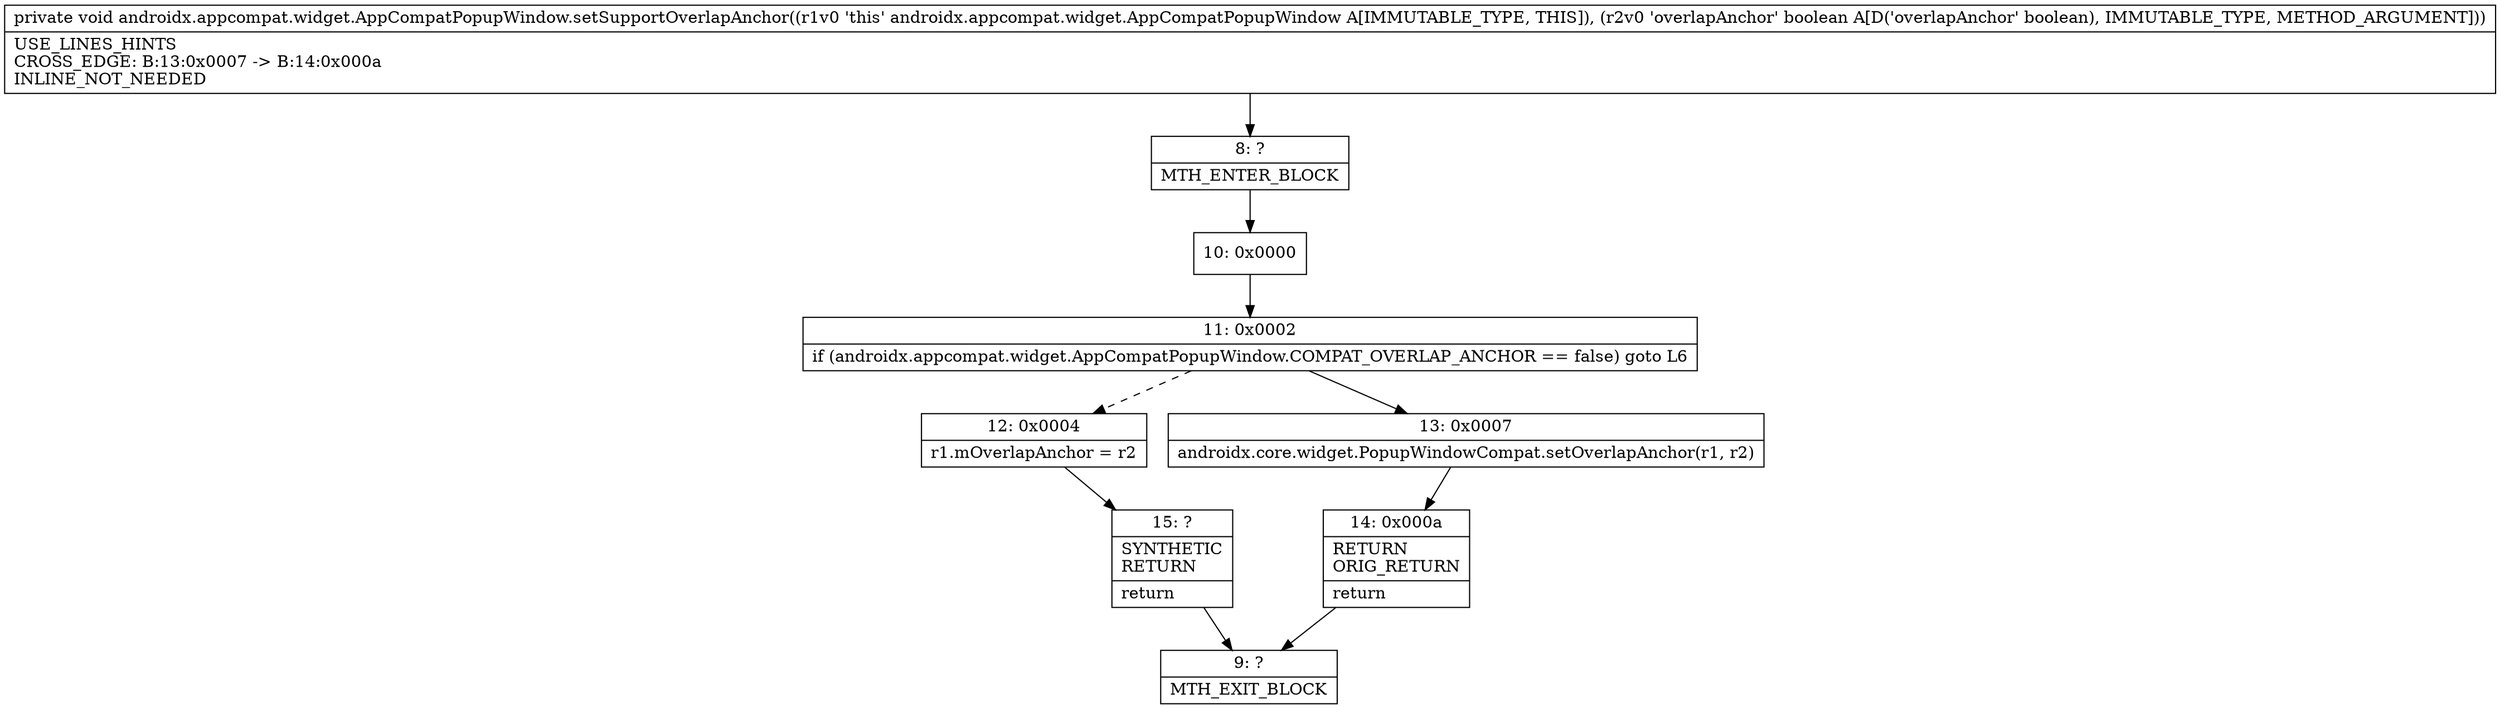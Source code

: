digraph "CFG forandroidx.appcompat.widget.AppCompatPopupWindow.setSupportOverlapAnchor(Z)V" {
Node_8 [shape=record,label="{8\:\ ?|MTH_ENTER_BLOCK\l}"];
Node_10 [shape=record,label="{10\:\ 0x0000}"];
Node_11 [shape=record,label="{11\:\ 0x0002|if (androidx.appcompat.widget.AppCompatPopupWindow.COMPAT_OVERLAP_ANCHOR == false) goto L6\l}"];
Node_12 [shape=record,label="{12\:\ 0x0004|r1.mOverlapAnchor = r2\l}"];
Node_15 [shape=record,label="{15\:\ ?|SYNTHETIC\lRETURN\l|return\l}"];
Node_9 [shape=record,label="{9\:\ ?|MTH_EXIT_BLOCK\l}"];
Node_13 [shape=record,label="{13\:\ 0x0007|androidx.core.widget.PopupWindowCompat.setOverlapAnchor(r1, r2)\l}"];
Node_14 [shape=record,label="{14\:\ 0x000a|RETURN\lORIG_RETURN\l|return\l}"];
MethodNode[shape=record,label="{private void androidx.appcompat.widget.AppCompatPopupWindow.setSupportOverlapAnchor((r1v0 'this' androidx.appcompat.widget.AppCompatPopupWindow A[IMMUTABLE_TYPE, THIS]), (r2v0 'overlapAnchor' boolean A[D('overlapAnchor' boolean), IMMUTABLE_TYPE, METHOD_ARGUMENT]))  | USE_LINES_HINTS\lCROSS_EDGE: B:13:0x0007 \-\> B:14:0x000a\lINLINE_NOT_NEEDED\l}"];
MethodNode -> Node_8;Node_8 -> Node_10;
Node_10 -> Node_11;
Node_11 -> Node_12[style=dashed];
Node_11 -> Node_13;
Node_12 -> Node_15;
Node_15 -> Node_9;
Node_13 -> Node_14;
Node_14 -> Node_9;
}

